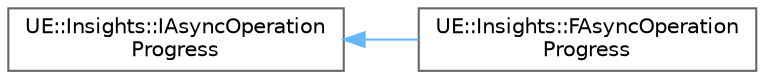 digraph "Graphical Class Hierarchy"
{
 // INTERACTIVE_SVG=YES
 // LATEX_PDF_SIZE
  bgcolor="transparent";
  edge [fontname=Helvetica,fontsize=10,labelfontname=Helvetica,labelfontsize=10];
  node [fontname=Helvetica,fontsize=10,shape=box,height=0.2,width=0.4];
  rankdir="LR";
  Node0 [id="Node000000",label="UE::Insights::IAsyncOperation\lProgress",height=0.2,width=0.4,color="grey40", fillcolor="white", style="filled",URL="$d7/dd5/classUE_1_1Insights_1_1IAsyncOperationProgress.html",tooltip=" "];
  Node0 -> Node1 [id="edge9337_Node000000_Node000001",dir="back",color="steelblue1",style="solid",tooltip=" "];
  Node1 [id="Node000001",label="UE::Insights::FAsyncOperation\lProgress",height=0.2,width=0.4,color="grey40", fillcolor="white", style="filled",URL="$db/d08/classUE_1_1Insights_1_1FAsyncOperationProgress.html",tooltip=" "];
}
